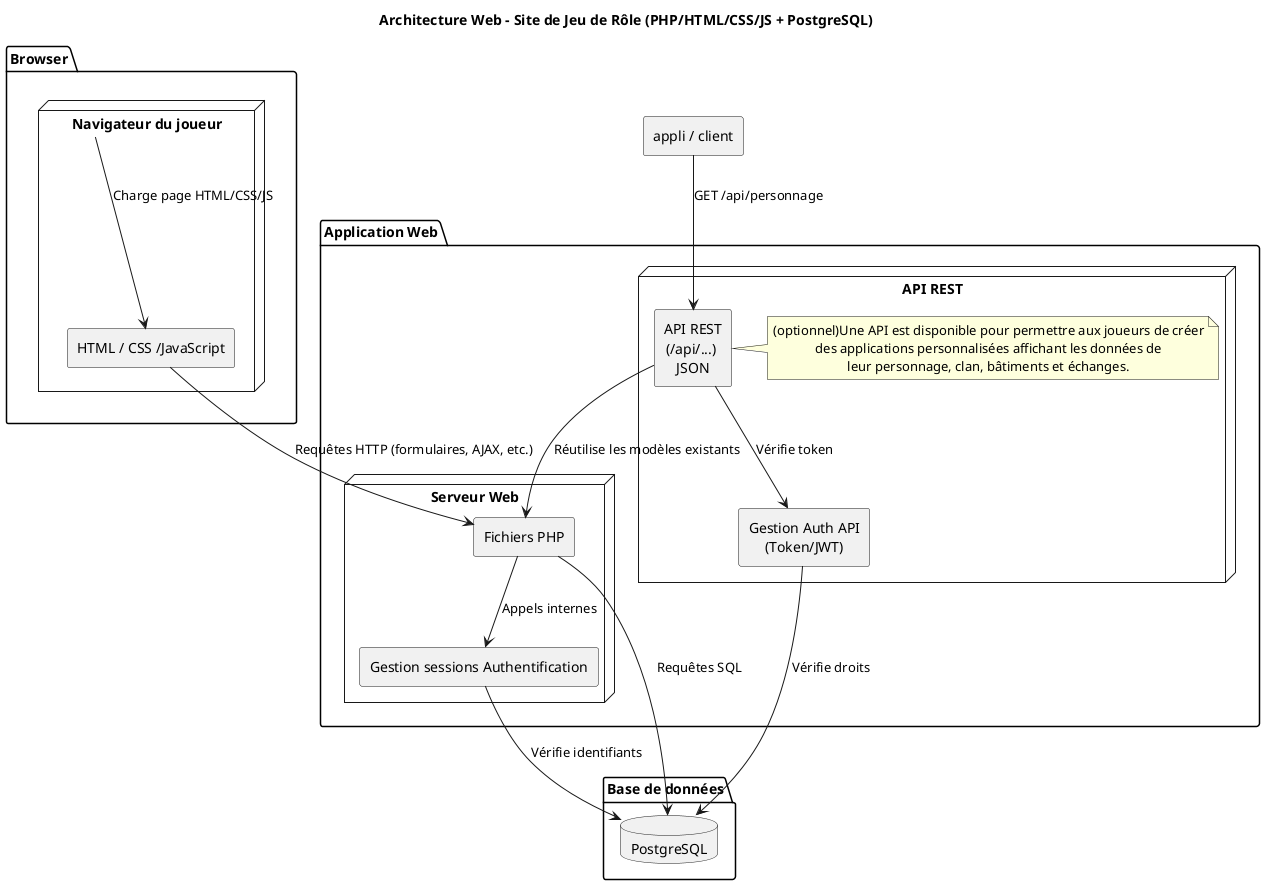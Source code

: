 @startuml architecture_gobland
title Architecture Web - Site de Jeu de Rôle (PHP/HTML/CSS/JS + PostgreSQL)
skinparam componentStyle rectangle

skinparam componentStyle rectangle
skinparam shadowing false
skinparam defaultTextAlignment center

package "Browser" {
    node "Navigateur du joueur" as browser {
        component "HTML / CSS /JavaScript" as client_code
    }
}



package "Application Web" {
    node "Serveur Web" as web_server {
        component "Fichiers PHP" as php_code
        component "Gestion sessions Authentification" as auth_php
    }
    node "API REST" {
        component "API REST\n(/api/...) \nJSON" as api

        note right of api
            (optionnel)Une API est disponible pour permettre aux joueurs de créer
            des applications personnalisées affichant les données de
            leur personnage, clan, bâtiments et échanges.
        end note
        component "Gestion Auth API\n(Token/JWT)" as api_auth
    }
}

package "Base de données" {
    database "PostgreSQL" as db
}



[appli / client] --> api : GET /api/personnage
api --> api_auth : Vérifie token
api_auth --> db : Vérifie droits
api --> php_code : Réutilise les modèles existants


' Relations
browser --> client_code : Charge page HTML/CSS/JS
client_code --> php_code : Requêtes HTTP (formulaires, AJAX, etc.)
php_code --> auth_php : Appels internes
php_code --> db : Requêtes SQL
auth_php --> db : Vérifie identifiants

@enduml